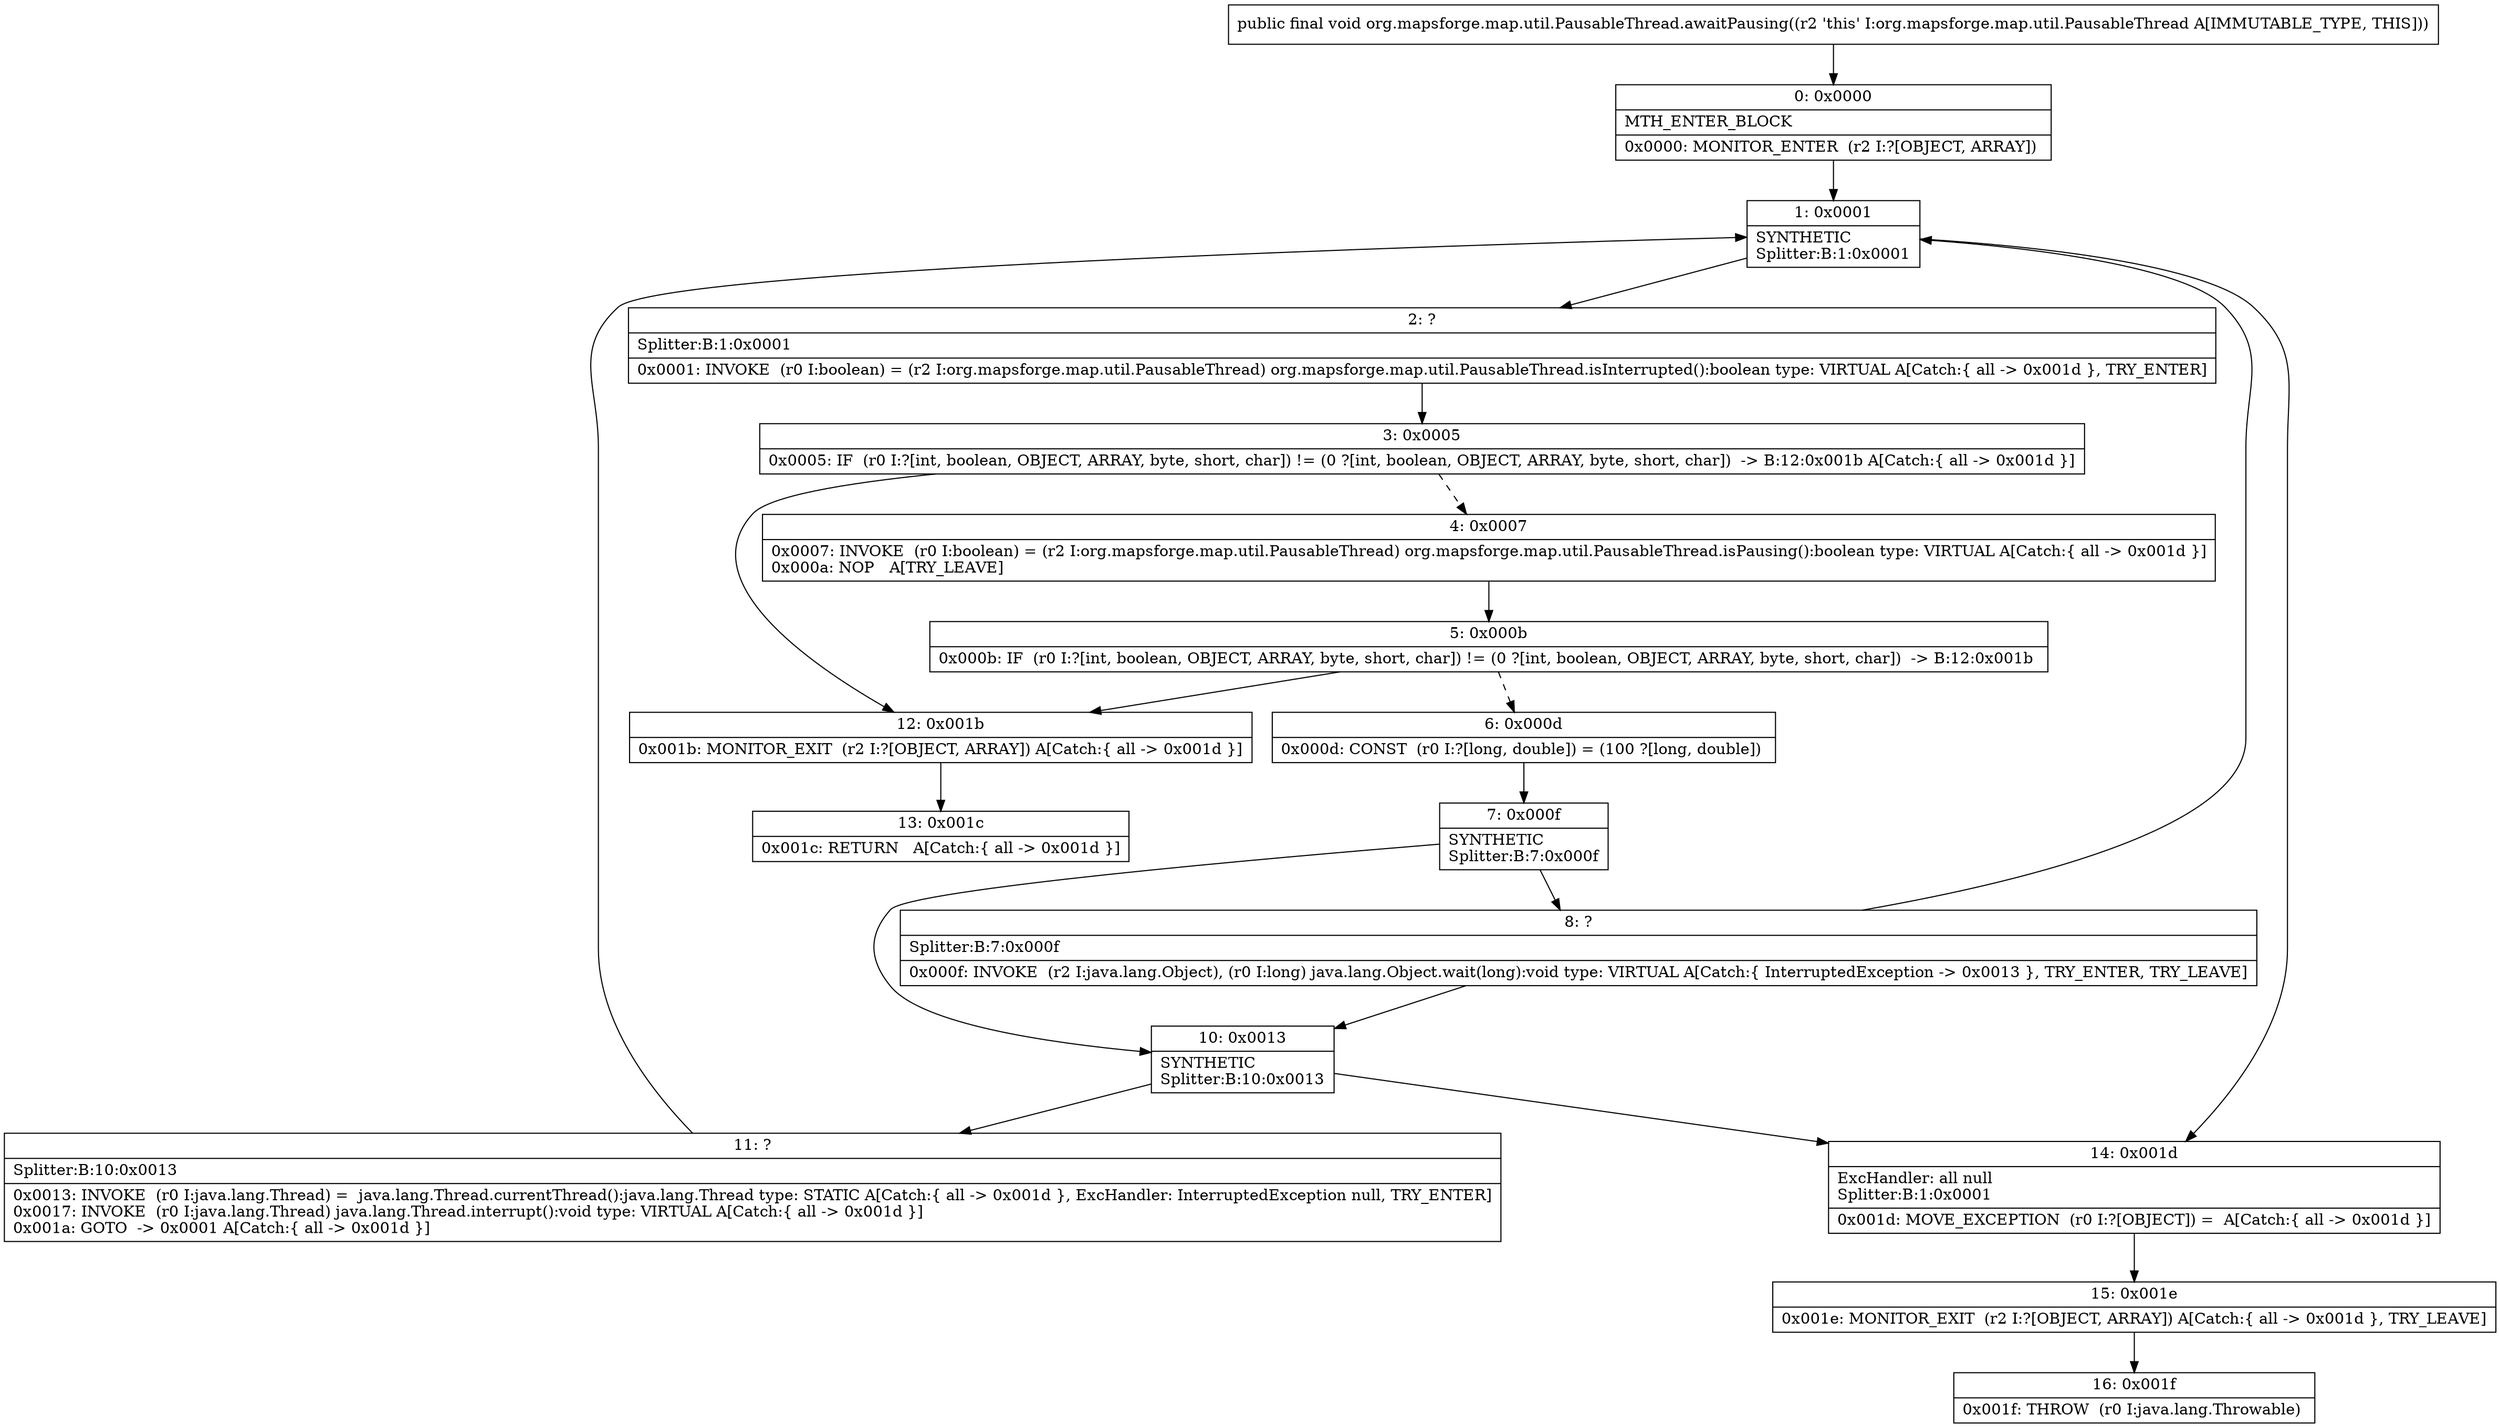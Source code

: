 digraph "CFG fororg.mapsforge.map.util.PausableThread.awaitPausing()V" {
Node_0 [shape=record,label="{0\:\ 0x0000|MTH_ENTER_BLOCK\l|0x0000: MONITOR_ENTER  (r2 I:?[OBJECT, ARRAY]) \l}"];
Node_1 [shape=record,label="{1\:\ 0x0001|SYNTHETIC\lSplitter:B:1:0x0001\l}"];
Node_2 [shape=record,label="{2\:\ ?|Splitter:B:1:0x0001\l|0x0001: INVOKE  (r0 I:boolean) = (r2 I:org.mapsforge.map.util.PausableThread) org.mapsforge.map.util.PausableThread.isInterrupted():boolean type: VIRTUAL A[Catch:\{ all \-\> 0x001d \}, TRY_ENTER]\l}"];
Node_3 [shape=record,label="{3\:\ 0x0005|0x0005: IF  (r0 I:?[int, boolean, OBJECT, ARRAY, byte, short, char]) != (0 ?[int, boolean, OBJECT, ARRAY, byte, short, char])  \-\> B:12:0x001b A[Catch:\{ all \-\> 0x001d \}]\l}"];
Node_4 [shape=record,label="{4\:\ 0x0007|0x0007: INVOKE  (r0 I:boolean) = (r2 I:org.mapsforge.map.util.PausableThread) org.mapsforge.map.util.PausableThread.isPausing():boolean type: VIRTUAL A[Catch:\{ all \-\> 0x001d \}]\l0x000a: NOP   A[TRY_LEAVE]\l}"];
Node_5 [shape=record,label="{5\:\ 0x000b|0x000b: IF  (r0 I:?[int, boolean, OBJECT, ARRAY, byte, short, char]) != (0 ?[int, boolean, OBJECT, ARRAY, byte, short, char])  \-\> B:12:0x001b \l}"];
Node_6 [shape=record,label="{6\:\ 0x000d|0x000d: CONST  (r0 I:?[long, double]) = (100 ?[long, double]) \l}"];
Node_7 [shape=record,label="{7\:\ 0x000f|SYNTHETIC\lSplitter:B:7:0x000f\l}"];
Node_8 [shape=record,label="{8\:\ ?|Splitter:B:7:0x000f\l|0x000f: INVOKE  (r2 I:java.lang.Object), (r0 I:long) java.lang.Object.wait(long):void type: VIRTUAL A[Catch:\{ InterruptedException \-\> 0x0013 \}, TRY_ENTER, TRY_LEAVE]\l}"];
Node_10 [shape=record,label="{10\:\ 0x0013|SYNTHETIC\lSplitter:B:10:0x0013\l}"];
Node_11 [shape=record,label="{11\:\ ?|Splitter:B:10:0x0013\l|0x0013: INVOKE  (r0 I:java.lang.Thread) =  java.lang.Thread.currentThread():java.lang.Thread type: STATIC A[Catch:\{ all \-\> 0x001d \}, ExcHandler: InterruptedException null, TRY_ENTER]\l0x0017: INVOKE  (r0 I:java.lang.Thread) java.lang.Thread.interrupt():void type: VIRTUAL A[Catch:\{ all \-\> 0x001d \}]\l0x001a: GOTO  \-\> 0x0001 A[Catch:\{ all \-\> 0x001d \}]\l}"];
Node_12 [shape=record,label="{12\:\ 0x001b|0x001b: MONITOR_EXIT  (r2 I:?[OBJECT, ARRAY]) A[Catch:\{ all \-\> 0x001d \}]\l}"];
Node_13 [shape=record,label="{13\:\ 0x001c|0x001c: RETURN   A[Catch:\{ all \-\> 0x001d \}]\l}"];
Node_14 [shape=record,label="{14\:\ 0x001d|ExcHandler: all null\lSplitter:B:1:0x0001\l|0x001d: MOVE_EXCEPTION  (r0 I:?[OBJECT]) =  A[Catch:\{ all \-\> 0x001d \}]\l}"];
Node_15 [shape=record,label="{15\:\ 0x001e|0x001e: MONITOR_EXIT  (r2 I:?[OBJECT, ARRAY]) A[Catch:\{ all \-\> 0x001d \}, TRY_LEAVE]\l}"];
Node_16 [shape=record,label="{16\:\ 0x001f|0x001f: THROW  (r0 I:java.lang.Throwable) \l}"];
MethodNode[shape=record,label="{public final void org.mapsforge.map.util.PausableThread.awaitPausing((r2 'this' I:org.mapsforge.map.util.PausableThread A[IMMUTABLE_TYPE, THIS])) }"];
MethodNode -> Node_0;
Node_0 -> Node_1;
Node_1 -> Node_2;
Node_1 -> Node_14;
Node_2 -> Node_3;
Node_3 -> Node_4[style=dashed];
Node_3 -> Node_12;
Node_4 -> Node_5;
Node_5 -> Node_6[style=dashed];
Node_5 -> Node_12;
Node_6 -> Node_7;
Node_7 -> Node_8;
Node_7 -> Node_10;
Node_8 -> Node_10;
Node_8 -> Node_1;
Node_10 -> Node_11;
Node_10 -> Node_14;
Node_11 -> Node_1;
Node_12 -> Node_13;
Node_14 -> Node_15;
Node_15 -> Node_16;
}

